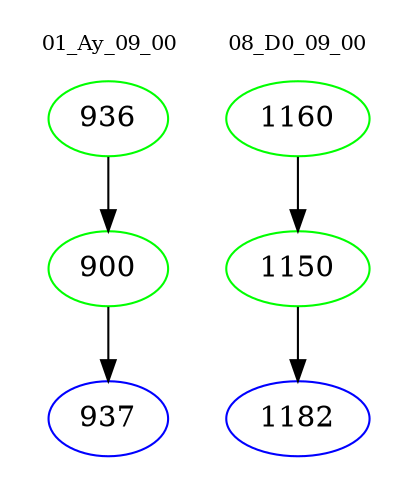 digraph{
subgraph cluster_0 {
color = white
label = "01_Ay_09_00";
fontsize=10;
T0_936 [label="936", color="green"]
T0_936 -> T0_900 [color="black"]
T0_900 [label="900", color="green"]
T0_900 -> T0_937 [color="black"]
T0_937 [label="937", color="blue"]
}
subgraph cluster_1 {
color = white
label = "08_D0_09_00";
fontsize=10;
T1_1160 [label="1160", color="green"]
T1_1160 -> T1_1150 [color="black"]
T1_1150 [label="1150", color="green"]
T1_1150 -> T1_1182 [color="black"]
T1_1182 [label="1182", color="blue"]
}
}
